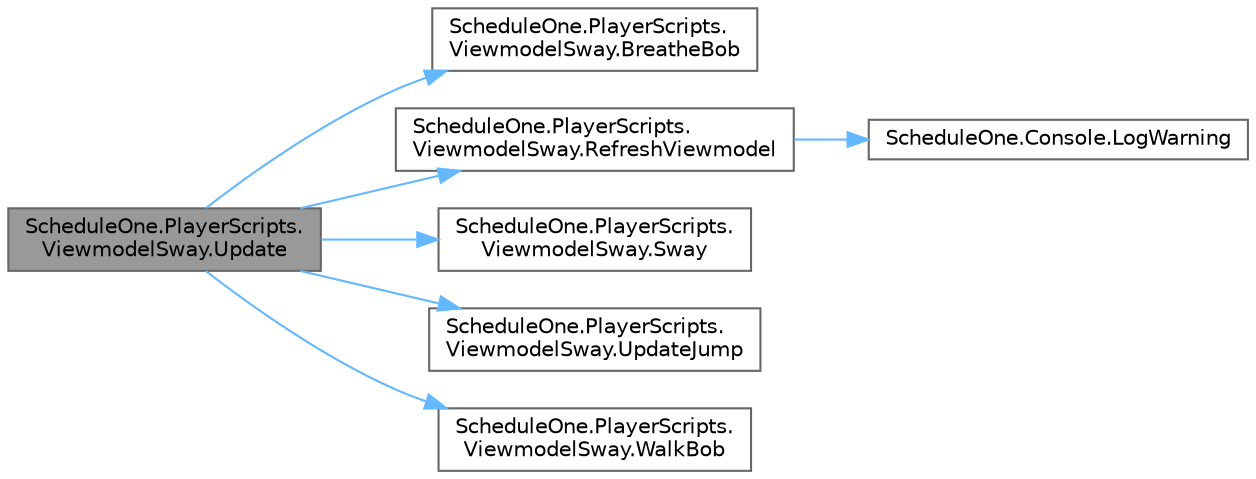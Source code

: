 digraph "ScheduleOne.PlayerScripts.ViewmodelSway.Update"
{
 // LATEX_PDF_SIZE
  bgcolor="transparent";
  edge [fontname=Helvetica,fontsize=10,labelfontname=Helvetica,labelfontsize=10];
  node [fontname=Helvetica,fontsize=10,shape=box,height=0.2,width=0.4];
  rankdir="LR";
  Node1 [id="Node000001",label="ScheduleOne.PlayerScripts.\lViewmodelSway.Update",height=0.2,width=0.4,color="gray40", fillcolor="grey60", style="filled", fontcolor="black",tooltip=" "];
  Node1 -> Node2 [id="edge1_Node000001_Node000002",color="steelblue1",style="solid",tooltip=" "];
  Node2 [id="Node000002",label="ScheduleOne.PlayerScripts.\lViewmodelSway.BreatheBob",height=0.2,width=0.4,color="grey40", fillcolor="white", style="filled",URL="$class_schedule_one_1_1_player_scripts_1_1_viewmodel_sway.html#aa3143df2adbab8f85af56ec036bbb491",tooltip=" "];
  Node1 -> Node3 [id="edge2_Node000001_Node000003",color="steelblue1",style="solid",tooltip=" "];
  Node3 [id="Node000003",label="ScheduleOne.PlayerScripts.\lViewmodelSway.RefreshViewmodel",height=0.2,width=0.4,color="grey40", fillcolor="white", style="filled",URL="$class_schedule_one_1_1_player_scripts_1_1_viewmodel_sway.html#a9a751665b79834a3554e31a4b0eb2f32",tooltip=" "];
  Node3 -> Node4 [id="edge3_Node000003_Node000004",color="steelblue1",style="solid",tooltip=" "];
  Node4 [id="Node000004",label="ScheduleOne.Console.LogWarning",height=0.2,width=0.4,color="grey40", fillcolor="white", style="filled",URL="$class_schedule_one_1_1_console.html#a4af4a471d16b1029b44a8121bf41d45c",tooltip=" "];
  Node1 -> Node5 [id="edge4_Node000001_Node000005",color="steelblue1",style="solid",tooltip=" "];
  Node5 [id="Node000005",label="ScheduleOne.PlayerScripts.\lViewmodelSway.Sway",height=0.2,width=0.4,color="grey40", fillcolor="white", style="filled",URL="$class_schedule_one_1_1_player_scripts_1_1_viewmodel_sway.html#a324abab4e18b18f3a5bcd512730883a7",tooltip=" "];
  Node1 -> Node6 [id="edge5_Node000001_Node000006",color="steelblue1",style="solid",tooltip=" "];
  Node6 [id="Node000006",label="ScheduleOne.PlayerScripts.\lViewmodelSway.UpdateJump",height=0.2,width=0.4,color="grey40", fillcolor="white", style="filled",URL="$class_schedule_one_1_1_player_scripts_1_1_viewmodel_sway.html#af0001940be2bb167218ee78032cbea28",tooltip=" "];
  Node1 -> Node7 [id="edge6_Node000001_Node000007",color="steelblue1",style="solid",tooltip=" "];
  Node7 [id="Node000007",label="ScheduleOne.PlayerScripts.\lViewmodelSway.WalkBob",height=0.2,width=0.4,color="grey40", fillcolor="white", style="filled",URL="$class_schedule_one_1_1_player_scripts_1_1_viewmodel_sway.html#a83f4a76918855ac4f395f53a75876047",tooltip=" "];
}
